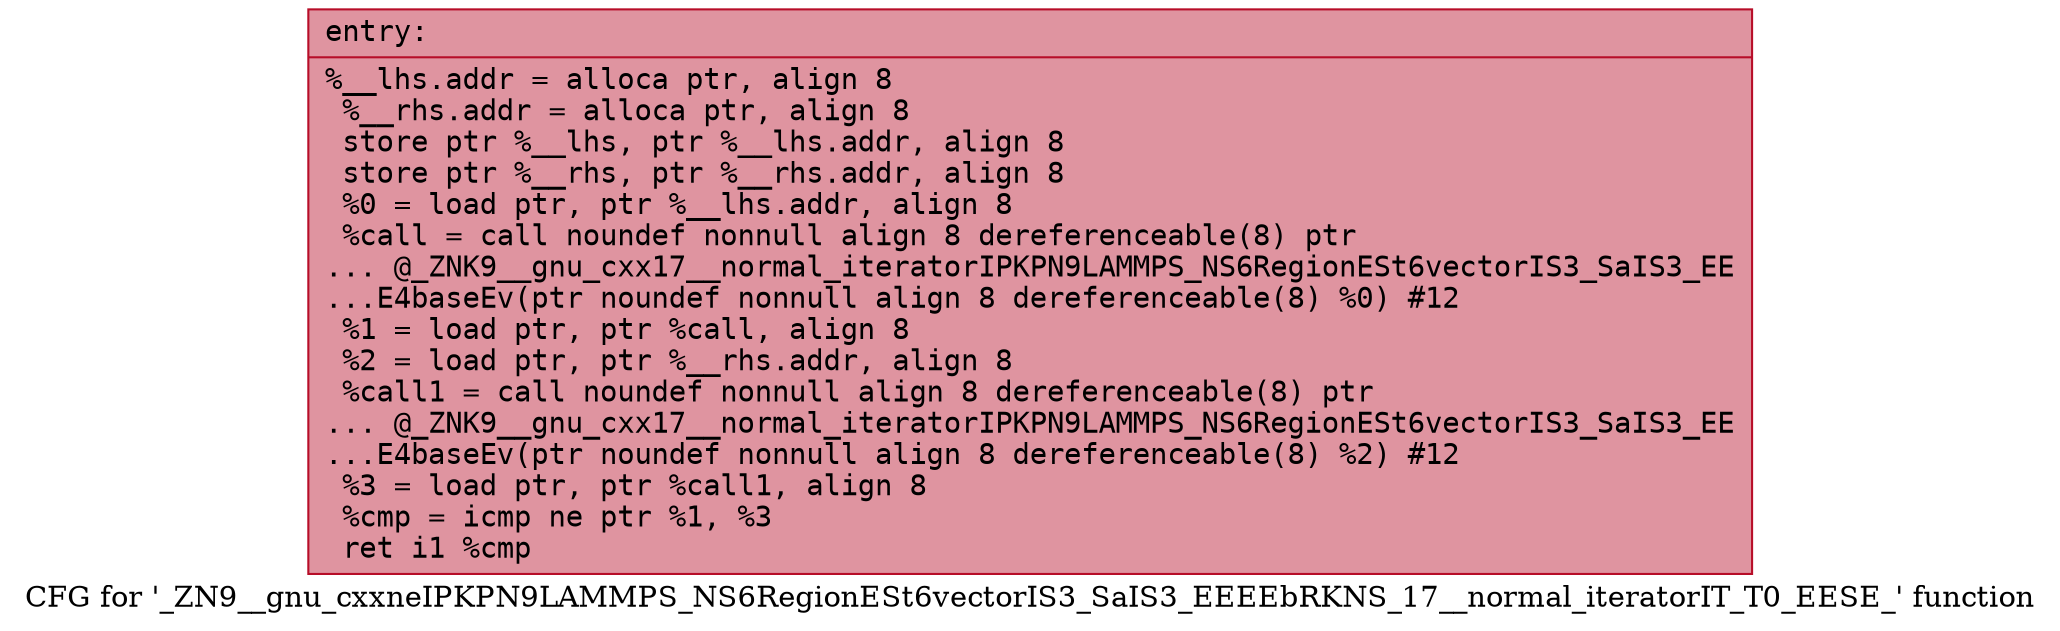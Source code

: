 digraph "CFG for '_ZN9__gnu_cxxneIPKPN9LAMMPS_NS6RegionESt6vectorIS3_SaIS3_EEEEbRKNS_17__normal_iteratorIT_T0_EESE_' function" {
	label="CFG for '_ZN9__gnu_cxxneIPKPN9LAMMPS_NS6RegionESt6vectorIS3_SaIS3_EEEEbRKNS_17__normal_iteratorIT_T0_EESE_' function";

	Node0x562846694de0 [shape=record,color="#b70d28ff", style=filled, fillcolor="#b70d2870" fontname="Courier",label="{entry:\l|  %__lhs.addr = alloca ptr, align 8\l  %__rhs.addr = alloca ptr, align 8\l  store ptr %__lhs, ptr %__lhs.addr, align 8\l  store ptr %__rhs, ptr %__rhs.addr, align 8\l  %0 = load ptr, ptr %__lhs.addr, align 8\l  %call = call noundef nonnull align 8 dereferenceable(8) ptr\l... @_ZNK9__gnu_cxx17__normal_iteratorIPKPN9LAMMPS_NS6RegionESt6vectorIS3_SaIS3_EE\l...E4baseEv(ptr noundef nonnull align 8 dereferenceable(8) %0) #12\l  %1 = load ptr, ptr %call, align 8\l  %2 = load ptr, ptr %__rhs.addr, align 8\l  %call1 = call noundef nonnull align 8 dereferenceable(8) ptr\l... @_ZNK9__gnu_cxx17__normal_iteratorIPKPN9LAMMPS_NS6RegionESt6vectorIS3_SaIS3_EE\l...E4baseEv(ptr noundef nonnull align 8 dereferenceable(8) %2) #12\l  %3 = load ptr, ptr %call1, align 8\l  %cmp = icmp ne ptr %1, %3\l  ret i1 %cmp\l}"];
}
